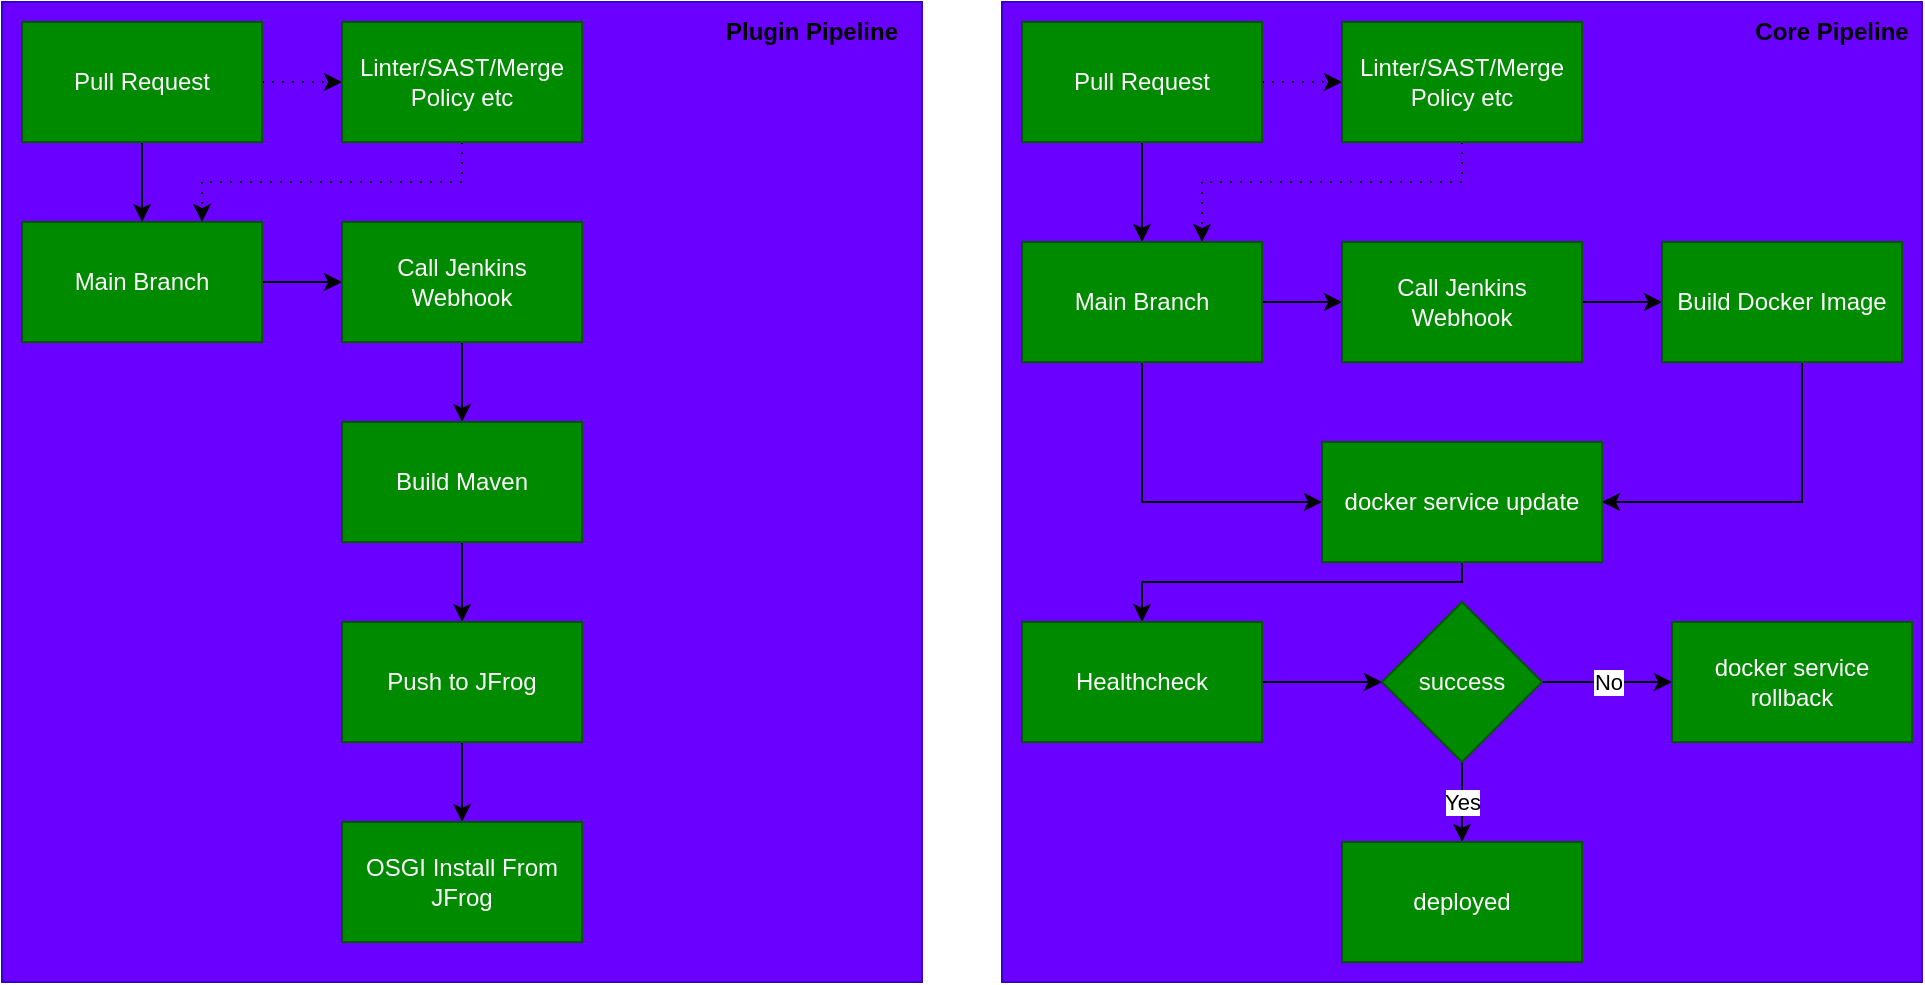 <mxfile>
    <diagram id="UXmqJyzrpBVEVU1G16Te" name="Forca">
        <mxGraphModel dx="1130" dy="888" grid="1" gridSize="10" guides="1" tooltips="1" connect="1" arrows="1" fold="1" page="1" pageScale="1" pageWidth="850" pageHeight="1100" background="none" math="0" shadow="0">
            <root>
                <mxCell id="0"/>
                <mxCell id="1" parent="0"/>
                <mxCell id="80" value="" style="rounded=0;whiteSpace=wrap;html=1;fillColor=#6a00ff;strokeColor=#3700CC;fontColor=#ffffff;" vertex="1" parent="1">
                    <mxGeometry x="560" y="180" width="460" height="490" as="geometry"/>
                </mxCell>
                <mxCell id="81" value="" style="rounded=0;whiteSpace=wrap;html=1;fillColor=#6a00ff;strokeColor=#3700CC;fontColor=#ffffff;" vertex="1" parent="1">
                    <mxGeometry x="60" y="180" width="460" height="490" as="geometry"/>
                </mxCell>
                <mxCell id="82" value="" style="edgeStyle=orthogonalEdgeStyle;rounded=0;orthogonalLoop=1;jettySize=auto;html=1;" edge="1" parent="1" source="83" target="88">
                    <mxGeometry relative="1" as="geometry"/>
                </mxCell>
                <mxCell id="83" value="Main Branch" style="rounded=0;whiteSpace=wrap;html=1;fillColor=#008a00;fontColor=#ffffff;strokeColor=#005700;" vertex="1" parent="1">
                    <mxGeometry x="70" y="290" width="120" height="60" as="geometry"/>
                </mxCell>
                <mxCell id="84" value="" style="edgeStyle=orthogonalEdgeStyle;rounded=0;orthogonalLoop=1;jettySize=auto;html=1;" edge="1" parent="1" source="86" target="83">
                    <mxGeometry relative="1" as="geometry"/>
                </mxCell>
                <mxCell id="85" value="" style="edgeStyle=orthogonalEdgeStyle;rounded=0;orthogonalLoop=1;jettySize=auto;html=1;dashed=1;dashPattern=1 4;" edge="1" parent="1" source="86" target="96">
                    <mxGeometry relative="1" as="geometry"/>
                </mxCell>
                <mxCell id="86" value="Pull Request" style="rounded=0;whiteSpace=wrap;html=1;fillColor=#008a00;fontColor=#ffffff;strokeColor=#005700;" vertex="1" parent="1">
                    <mxGeometry x="70" y="190" width="120" height="60" as="geometry"/>
                </mxCell>
                <mxCell id="87" value="" style="edgeStyle=orthogonalEdgeStyle;rounded=0;orthogonalLoop=1;jettySize=auto;html=1;" edge="1" parent="1" source="88" target="90">
                    <mxGeometry relative="1" as="geometry"/>
                </mxCell>
                <mxCell id="88" value="Call Jenkins Webhook" style="rounded=0;whiteSpace=wrap;html=1;fillColor=#008a00;fontColor=#ffffff;strokeColor=#005700;" vertex="1" parent="1">
                    <mxGeometry x="230" y="290" width="120" height="60" as="geometry"/>
                </mxCell>
                <mxCell id="89" value="" style="edgeStyle=orthogonalEdgeStyle;rounded=0;orthogonalLoop=1;jettySize=auto;html=1;" edge="1" parent="1" source="90" target="92">
                    <mxGeometry relative="1" as="geometry"/>
                </mxCell>
                <mxCell id="90" value="Build Maven" style="rounded=0;whiteSpace=wrap;html=1;fillColor=#008a00;fontColor=#ffffff;strokeColor=#005700;" vertex="1" parent="1">
                    <mxGeometry x="230" y="390" width="120" height="60" as="geometry"/>
                </mxCell>
                <mxCell id="91" style="edgeStyle=orthogonalEdgeStyle;rounded=0;orthogonalLoop=1;jettySize=auto;html=1;entryX=0.5;entryY=0;entryDx=0;entryDy=0;" edge="1" parent="1" source="92" target="93">
                    <mxGeometry relative="1" as="geometry">
                        <Array as="points"/>
                    </mxGeometry>
                </mxCell>
                <mxCell id="92" value="Push to JFrog" style="rounded=0;whiteSpace=wrap;html=1;fillColor=#008a00;fontColor=#ffffff;strokeColor=#005700;" vertex="1" parent="1">
                    <mxGeometry x="230" y="490" width="120" height="60" as="geometry"/>
                </mxCell>
                <mxCell id="93" value="OSGI Install From JFrog" style="rounded=0;whiteSpace=wrap;html=1;fillColor=#008a00;fontColor=#ffffff;strokeColor=#005700;" vertex="1" parent="1">
                    <mxGeometry x="230" y="590" width="120" height="60" as="geometry"/>
                </mxCell>
                <mxCell id="94" value="Plugin Pipeline" style="text;html=1;strokeColor=none;fillColor=none;align=center;verticalAlign=middle;whiteSpace=wrap;rounded=0;fontStyle=1" vertex="1" parent="1">
                    <mxGeometry x="420" y="180" width="90" height="30" as="geometry"/>
                </mxCell>
                <mxCell id="95" style="edgeStyle=orthogonalEdgeStyle;rounded=0;orthogonalLoop=1;jettySize=auto;html=1;entryX=0.75;entryY=0;entryDx=0;entryDy=0;dashed=1;dashPattern=1 4;" edge="1" parent="1" source="96" target="83">
                    <mxGeometry relative="1" as="geometry">
                        <Array as="points">
                            <mxPoint x="290" y="270"/>
                            <mxPoint x="160" y="270"/>
                        </Array>
                    </mxGeometry>
                </mxCell>
                <mxCell id="96" value="Linter/SAST/Merge Policy etc" style="rounded=0;whiteSpace=wrap;html=1;fillColor=#008a00;fontColor=#ffffff;strokeColor=#005700;" vertex="1" parent="1">
                    <mxGeometry x="230" y="190" width="120" height="60" as="geometry"/>
                </mxCell>
                <mxCell id="97" value="" style="edgeStyle=orthogonalEdgeStyle;rounded=0;orthogonalLoop=1;jettySize=auto;html=1;dashed=1;dashPattern=1 4;" edge="1" parent="1" source="99" target="104">
                    <mxGeometry relative="1" as="geometry"/>
                </mxCell>
                <mxCell id="98" value="" style="edgeStyle=orthogonalEdgeStyle;rounded=0;orthogonalLoop=1;jettySize=auto;html=1;" edge="1" parent="1" source="99" target="102">
                    <mxGeometry relative="1" as="geometry"/>
                </mxCell>
                <mxCell id="99" value="Pull Request" style="rounded=0;whiteSpace=wrap;html=1;fillColor=#008a00;fontColor=#ffffff;strokeColor=#005700;" vertex="1" parent="1">
                    <mxGeometry x="570" y="190" width="120" height="60" as="geometry"/>
                </mxCell>
                <mxCell id="100" value="" style="edgeStyle=orthogonalEdgeStyle;rounded=0;orthogonalLoop=1;jettySize=auto;html=1;" edge="1" parent="1" source="102" target="106">
                    <mxGeometry relative="1" as="geometry"/>
                </mxCell>
                <mxCell id="101" style="edgeStyle=orthogonalEdgeStyle;rounded=0;orthogonalLoop=1;jettySize=auto;html=1;entryX=0;entryY=0.5;entryDx=0;entryDy=0;" edge="1" parent="1" source="102" target="110">
                    <mxGeometry relative="1" as="geometry">
                        <Array as="points">
                            <mxPoint x="630" y="430"/>
                        </Array>
                    </mxGeometry>
                </mxCell>
                <mxCell id="102" value="Main Branch" style="rounded=0;whiteSpace=wrap;html=1;fillColor=#008a00;fontColor=#ffffff;strokeColor=#005700;" vertex="1" parent="1">
                    <mxGeometry x="570" y="300" width="120" height="60" as="geometry"/>
                </mxCell>
                <mxCell id="103" style="edgeStyle=orthogonalEdgeStyle;rounded=0;orthogonalLoop=1;jettySize=auto;html=1;entryX=0.75;entryY=0;entryDx=0;entryDy=0;dashed=1;dashPattern=1 4;" edge="1" parent="1" source="104" target="102">
                    <mxGeometry relative="1" as="geometry">
                        <Array as="points">
                            <mxPoint x="790" y="270"/>
                            <mxPoint x="660" y="270"/>
                        </Array>
                    </mxGeometry>
                </mxCell>
                <mxCell id="104" value="Linter/SAST/Merge Policy etc" style="rounded=0;whiteSpace=wrap;html=1;fillColor=#008a00;fontColor=#ffffff;strokeColor=#005700;" vertex="1" parent="1">
                    <mxGeometry x="730" y="190" width="120" height="60" as="geometry"/>
                </mxCell>
                <mxCell id="105" value="" style="edgeStyle=orthogonalEdgeStyle;rounded=0;orthogonalLoop=1;jettySize=auto;html=1;" edge="1" parent="1" source="106" target="108">
                    <mxGeometry relative="1" as="geometry"/>
                </mxCell>
                <mxCell id="106" value="Call Jenkins Webhook" style="rounded=0;whiteSpace=wrap;html=1;fillColor=#008a00;fontColor=#ffffff;strokeColor=#005700;" vertex="1" parent="1">
                    <mxGeometry x="730" y="300" width="120" height="60" as="geometry"/>
                </mxCell>
                <mxCell id="107" style="edgeStyle=orthogonalEdgeStyle;rounded=0;orthogonalLoop=1;jettySize=auto;html=1;entryX=1;entryY=0.5;entryDx=0;entryDy=0;" edge="1" parent="1" source="108" target="110">
                    <mxGeometry relative="1" as="geometry">
                        <Array as="points">
                            <mxPoint x="960" y="430"/>
                        </Array>
                    </mxGeometry>
                </mxCell>
                <mxCell id="108" value="Build Docker Image" style="rounded=0;whiteSpace=wrap;html=1;fillColor=#008a00;fontColor=#ffffff;strokeColor=#005700;" vertex="1" parent="1">
                    <mxGeometry x="890" y="300" width="120" height="60" as="geometry"/>
                </mxCell>
                <mxCell id="109" value="" style="edgeStyle=orthogonalEdgeStyle;rounded=0;orthogonalLoop=1;jettySize=auto;html=1;" edge="1" parent="1" source="110" target="112">
                    <mxGeometry relative="1" as="geometry">
                        <Array as="points">
                            <mxPoint x="790" y="470"/>
                            <mxPoint x="630" y="470"/>
                        </Array>
                    </mxGeometry>
                </mxCell>
                <mxCell id="110" value="docker service update" style="rounded=0;whiteSpace=wrap;html=1;fillColor=#008a00;fontColor=#ffffff;strokeColor=#005700;" vertex="1" parent="1">
                    <mxGeometry x="720" y="400" width="140" height="60" as="geometry"/>
                </mxCell>
                <mxCell id="111" value="" style="edgeStyle=orthogonalEdgeStyle;rounded=0;orthogonalLoop=1;jettySize=auto;html=1;" edge="1" parent="1" source="112" target="115">
                    <mxGeometry relative="1" as="geometry"/>
                </mxCell>
                <mxCell id="112" value="Healthcheck" style="rounded=0;whiteSpace=wrap;html=1;fillColor=#008a00;fontColor=#ffffff;strokeColor=#005700;" vertex="1" parent="1">
                    <mxGeometry x="570" y="490" width="120" height="60" as="geometry"/>
                </mxCell>
                <mxCell id="113" value="No" style="edgeStyle=orthogonalEdgeStyle;rounded=0;orthogonalLoop=1;jettySize=auto;html=1;" edge="1" parent="1" source="115" target="116">
                    <mxGeometry relative="1" as="geometry"/>
                </mxCell>
                <mxCell id="114" value="Yes" style="edgeStyle=orthogonalEdgeStyle;rounded=0;orthogonalLoop=1;jettySize=auto;html=1;" edge="1" parent="1" source="115" target="117">
                    <mxGeometry relative="1" as="geometry"/>
                </mxCell>
                <mxCell id="115" value="success" style="rhombus;whiteSpace=wrap;html=1;fillColor=#008a00;fontColor=#ffffff;strokeColor=#005700;" vertex="1" parent="1">
                    <mxGeometry x="750" y="480" width="80" height="80" as="geometry"/>
                </mxCell>
                <mxCell id="116" value="docker service rollback" style="rounded=0;whiteSpace=wrap;html=1;fillColor=#008a00;fontColor=#ffffff;strokeColor=#005700;" vertex="1" parent="1">
                    <mxGeometry x="895" y="490" width="120" height="60" as="geometry"/>
                </mxCell>
                <mxCell id="117" value="deployed" style="rounded=0;whiteSpace=wrap;html=1;fillColor=#008a00;fontColor=#ffffff;strokeColor=#005700;" vertex="1" parent="1">
                    <mxGeometry x="730" y="600" width="120" height="60" as="geometry"/>
                </mxCell>
                <mxCell id="118" value="&lt;b&gt;Core Pipeline&lt;/b&gt;" style="text;html=1;strokeColor=none;fillColor=none;align=center;verticalAlign=middle;whiteSpace=wrap;rounded=0;" vertex="1" parent="1">
                    <mxGeometry x="930" y="180" width="90" height="30" as="geometry"/>
                </mxCell>
            </root>
        </mxGraphModel>
    </diagram>
    <diagram id="S9txcY4D9fcJBk_oVztd" name="Laravel">
        <mxGraphModel dx="1130" dy="888" grid="1" gridSize="10" guides="1" tooltips="1" connect="1" arrows="1" fold="1" page="1" pageScale="1" pageWidth="850" pageHeight="1100" math="0" shadow="0">
            <root>
                <mxCell id="0"/>
                <mxCell id="1" parent="0"/>
                <mxCell id="b1EDT7oYuvCDJBUEoRnf-1" value="" style="edgeStyle=orthogonalEdgeStyle;rounded=0;orthogonalLoop=1;jettySize=auto;html=1;" edge="1" parent="1" target="b1EDT7oYuvCDJBUEoRnf-4">
                    <mxGeometry relative="1" as="geometry">
                        <mxPoint x="120" y="100.0" as="sourcePoint"/>
                    </mxGeometry>
                </mxCell>
                <mxCell id="b1EDT7oYuvCDJBUEoRnf-2" value="" style="edgeStyle=orthogonalEdgeStyle;rounded=0;orthogonalLoop=1;jettySize=auto;html=1;" edge="1" parent="1" source="b1EDT7oYuvCDJBUEoRnf-4">
                    <mxGeometry relative="1" as="geometry">
                        <mxPoint x="120" y="280" as="targetPoint"/>
                    </mxGeometry>
                </mxCell>
                <mxCell id="b1EDT7oYuvCDJBUEoRnf-3" value="" style="edgeStyle=orthogonalEdgeStyle;rounded=0;orthogonalLoop=1;jettySize=auto;html=1;" edge="1" parent="1" source="b1EDT7oYuvCDJBUEoRnf-4" target="b1EDT7oYuvCDJBUEoRnf-7">
                    <mxGeometry relative="1" as="geometry"/>
                </mxCell>
                <mxCell id="b1EDT7oYuvCDJBUEoRnf-4" value="docker run -it image bash" style="rounded=0;whiteSpace=wrap;html=1;fillColor=#f5f5f5;strokeColor=#666666;fontColor=#333333;" vertex="1" parent="1">
                    <mxGeometry x="60" y="150" width="120" height="60" as="geometry"/>
                </mxCell>
                <mxCell id="b1EDT7oYuvCDJBUEoRnf-5" value="" style="edgeStyle=orthogonalEdgeStyle;rounded=0;orthogonalLoop=1;jettySize=auto;html=1;" edge="1" parent="1" source="b1EDT7oYuvCDJBUEoRnf-7" target="b1EDT7oYuvCDJBUEoRnf-9">
                    <mxGeometry relative="1" as="geometry"/>
                </mxCell>
                <mxCell id="b1EDT7oYuvCDJBUEoRnf-6" value="" style="edgeStyle=orthogonalEdgeStyle;rounded=0;orthogonalLoop=1;jettySize=auto;html=1;exitX=0.75;exitY=0;exitDx=0;exitDy=0;" edge="1" parent="1" source="b1EDT7oYuvCDJBUEoRnf-7" target="b1EDT7oYuvCDJBUEoRnf-13">
                    <mxGeometry relative="1" as="geometry"/>
                </mxCell>
                <mxCell id="b1EDT7oYuvCDJBUEoRnf-7" value="install dependency" style="rounded=0;whiteSpace=wrap;html=1;fillColor=#e3c800;strokeColor=#B09500;fontColor=#000000;" vertex="1" parent="1">
                    <mxGeometry x="210.0" y="150" width="120" height="60" as="geometry"/>
                </mxCell>
                <mxCell id="b1EDT7oYuvCDJBUEoRnf-8" style="edgeStyle=orthogonalEdgeStyle;rounded=0;orthogonalLoop=1;jettySize=auto;html=1;entryX=0.75;entryY=0;entryDx=0;entryDy=0;" edge="1" parent="1" source="b1EDT7oYuvCDJBUEoRnf-9">
                    <mxGeometry relative="1" as="geometry">
                        <Array as="points">
                            <mxPoint x="420" y="230"/>
                            <mxPoint x="150" y="230"/>
                        </Array>
                        <mxPoint x="150" y="280" as="targetPoint"/>
                    </mxGeometry>
                </mxCell>
                <mxCell id="b1EDT7oYuvCDJBUEoRnf-9" value="collect history bash" style="rounded=0;whiteSpace=wrap;html=1;fillColor=#e3c800;strokeColor=#B09500;fontColor=#000000;" vertex="1" parent="1">
                    <mxGeometry x="360" y="150" width="120" height="60" as="geometry"/>
                </mxCell>
                <mxCell id="b1EDT7oYuvCDJBUEoRnf-10" value="" style="edgeStyle=orthogonalEdgeStyle;rounded=0;orthogonalLoop=1;jettySize=auto;html=1;exitX=1;exitY=0.5;exitDx=0;exitDy=0;" edge="1" parent="1" source="b1EDT7oYuvCDJBUEoRnf-23" target="b1EDT7oYuvCDJBUEoRnf-15">
                    <mxGeometry relative="1" as="geometry">
                        <mxPoint x="180" y="310.0" as="sourcePoint"/>
                    </mxGeometry>
                </mxCell>
                <mxCell id="b1EDT7oYuvCDJBUEoRnf-11" value="sukses" style="edgeStyle=orthogonalEdgeStyle;rounded=0;orthogonalLoop=1;jettySize=auto;html=1;entryX=0.5;entryY=0;entryDx=0;entryDy=0;" edge="1" parent="1" source="b1EDT7oYuvCDJBUEoRnf-13" target="b1EDT7oYuvCDJBUEoRnf-9">
                    <mxGeometry relative="1" as="geometry"/>
                </mxCell>
                <mxCell id="b1EDT7oYuvCDJBUEoRnf-12" value="gagal" style="edgeStyle=orthogonalEdgeStyle;rounded=0;orthogonalLoop=1;jettySize=auto;html=1;entryX=0.123;entryY=0.033;entryDx=0;entryDy=0;entryPerimeter=0;exitX=0;exitY=0.5;exitDx=0;exitDy=0;" edge="1" parent="1" source="b1EDT7oYuvCDJBUEoRnf-13" target="b1EDT7oYuvCDJBUEoRnf-7">
                    <mxGeometry relative="1" as="geometry">
                        <Array as="points">
                            <mxPoint x="225.0" y="80"/>
                            <mxPoint x="225.0" y="120"/>
                        </Array>
                    </mxGeometry>
                </mxCell>
                <mxCell id="b1EDT7oYuvCDJBUEoRnf-13" value="test aplikasi&lt;br&gt;docker" style="rhombus;whiteSpace=wrap;html=1;fillColor=#a20025;strokeColor=#6F0000;fontColor=#ffffff;" vertex="1" parent="1">
                    <mxGeometry x="260" y="40" width="80" height="80" as="geometry"/>
                </mxCell>
                <mxCell id="b1EDT7oYuvCDJBUEoRnf-14" value="" style="edgeStyle=orthogonalEdgeStyle;rounded=0;orthogonalLoop=1;jettySize=auto;html=1;" edge="1" parent="1" source="b1EDT7oYuvCDJBUEoRnf-15" target="b1EDT7oYuvCDJBUEoRnf-17">
                    <mxGeometry relative="1" as="geometry"/>
                </mxCell>
                <mxCell id="b1EDT7oYuvCDJBUEoRnf-15" value="docker build . --tag harbor.ptsisi.id/project/nama" style="rounded=0;whiteSpace=wrap;html=1;fillColor=#f5f5f5;strokeColor=#666666;fontColor=#333333;" vertex="1" parent="1">
                    <mxGeometry x="210.0" y="280" width="170" height="60" as="geometry"/>
                </mxCell>
                <mxCell id="b1EDT7oYuvCDJBUEoRnf-16" value="" style="edgeStyle=orthogonalEdgeStyle;rounded=0;orthogonalLoop=1;jettySize=auto;html=1;" edge="1" parent="1" source="b1EDT7oYuvCDJBUEoRnf-17" target="b1EDT7oYuvCDJBUEoRnf-21">
                    <mxGeometry relative="1" as="geometry"/>
                </mxCell>
                <mxCell id="b1EDT7oYuvCDJBUEoRnf-17" value="docker run -p 8901:80 harbor.ptsisi.id/project/nama" style="rounded=0;whiteSpace=wrap;html=1;fillColor=#f5f5f5;strokeColor=#666666;fontColor=#333333;" vertex="1" parent="1">
                    <mxGeometry x="210.0" y="370" width="170" height="60" as="geometry"/>
                </mxCell>
                <mxCell id="b1EDT7oYuvCDJBUEoRnf-18" value="docker push harbor.ptsisi.id/project/nama" style="rounded=0;whiteSpace=wrap;html=1;fillColor=#f5f5f5;fontColor=#333333;strokeColor=#666666;" vertex="1" parent="1">
                    <mxGeometry x="210.0" y="480" width="170" height="60" as="geometry"/>
                </mxCell>
                <mxCell id="b1EDT7oYuvCDJBUEoRnf-19" value="sukses" style="edgeStyle=orthogonalEdgeStyle;rounded=0;orthogonalLoop=1;jettySize=auto;html=1;entryX=1;entryY=0.5;entryDx=0;entryDy=0;" edge="1" parent="1" source="b1EDT7oYuvCDJBUEoRnf-21" target="b1EDT7oYuvCDJBUEoRnf-18">
                    <mxGeometry relative="1" as="geometry">
                        <Array as="points">
                            <mxPoint x="450" y="510"/>
                        </Array>
                    </mxGeometry>
                </mxCell>
                <mxCell id="b1EDT7oYuvCDJBUEoRnf-20" value="gagal" style="edgeStyle=orthogonalEdgeStyle;rounded=0;orthogonalLoop=1;jettySize=auto;html=1;entryX=0;entryY=0.5;entryDx=0;entryDy=0;" edge="1" parent="1" target="b1EDT7oYuvCDJBUEoRnf-4">
                    <mxGeometry x="0.017" relative="1" as="geometry">
                        <Array as="points">
                            <mxPoint x="450" y="250"/>
                            <mxPoint x="40" y="250"/>
                            <mxPoint x="40" y="180"/>
                        </Array>
                        <mxPoint x="449.966" y="370.004" as="sourcePoint"/>
                        <mxPoint x="60" y="189.97" as="targetPoint"/>
                        <mxPoint as="offset"/>
                    </mxGeometry>
                </mxCell>
                <mxCell id="b1EDT7oYuvCDJBUEoRnf-21" value="test aplikasi&lt;br&gt;host" style="rhombus;whiteSpace=wrap;html=1;fillColor=#a20025;strokeColor=#6F0000;fontColor=#ffffff;" vertex="1" parent="1">
                    <mxGeometry x="410" y="360" width="80" height="80" as="geometry"/>
                </mxCell>
                <mxCell id="b1EDT7oYuvCDJBUEoRnf-22" value="Buat &lt;br&gt;Dockerfile" style="shape=parallelogram;perimeter=parallelogramPerimeter;whiteSpace=wrap;html=1;fixedSize=1;fillColor=#e3c800;strokeColor=#B09500;fontColor=#000000;" vertex="1" parent="1">
                    <mxGeometry x="60" y="50" width="120" height="60" as="geometry"/>
                </mxCell>
                <mxCell id="b1EDT7oYuvCDJBUEoRnf-23" value="Finishing&lt;br&gt;Dockerfile" style="shape=parallelogram;perimeter=parallelogramPerimeter;whiteSpace=wrap;html=1;fixedSize=1;fillColor=#e3c800;strokeColor=#B09500;fontColor=#000000;" vertex="1" parent="1">
                    <mxGeometry x="60" y="280" width="120" height="60" as="geometry"/>
                </mxCell>
                <mxCell id="b1EDT7oYuvCDJBUEoRnf-24" style="edgeStyle=orthogonalEdgeStyle;rounded=0;orthogonalLoop=1;jettySize=auto;html=1;entryX=0.5;entryY=0;entryDx=0;entryDy=0;" edge="1" parent="1" source="b1EDT7oYuvCDJBUEoRnf-25" target="b1EDT7oYuvCDJBUEoRnf-31">
                    <mxGeometry relative="1" as="geometry"/>
                </mxCell>
                <mxCell id="b1EDT7oYuvCDJBUEoRnf-25" value="development / RND" style="rounded=0;whiteSpace=wrap;html=1;fillColor=#647687;strokeColor=#314354;fontColor=#ffffff;" vertex="1" parent="1">
                    <mxGeometry x="500" y="150" width="120" height="60" as="geometry"/>
                </mxCell>
                <mxCell id="b1EDT7oYuvCDJBUEoRnf-26" value="" style="edgeStyle=orthogonalEdgeStyle;rounded=0;orthogonalLoop=1;jettySize=auto;html=1;" edge="1" parent="1" source="b1EDT7oYuvCDJBUEoRnf-27" target="b1EDT7oYuvCDJBUEoRnf-28">
                    <mxGeometry relative="1" as="geometry"/>
                </mxCell>
                <mxCell id="b1EDT7oYuvCDJBUEoRnf-27" value="staging / QA" style="rounded=0;whiteSpace=wrap;html=1;fillColor=#647687;strokeColor=#314354;fontColor=#ffffff;" vertex="1" parent="1">
                    <mxGeometry x="500" y="230" width="120" height="60" as="geometry"/>
                </mxCell>
                <mxCell id="b1EDT7oYuvCDJBUEoRnf-28" value="master / demo" style="rounded=0;whiteSpace=wrap;html=1;fillColor=#647687;strokeColor=#314354;fontColor=#ffffff;" vertex="1" parent="1">
                    <mxGeometry x="500" y="330" width="120" height="60" as="geometry"/>
                </mxCell>
                <mxCell id="b1EDT7oYuvCDJBUEoRnf-29" style="edgeStyle=orthogonalEdgeStyle;rounded=0;orthogonalLoop=1;jettySize=auto;html=1;entryX=1;entryY=0.5;entryDx=0;entryDy=0;" edge="1" parent="1" source="b1EDT7oYuvCDJBUEoRnf-31" target="b1EDT7oYuvCDJBUEoRnf-27">
                    <mxGeometry relative="1" as="geometry"/>
                </mxCell>
                <mxCell id="b1EDT7oYuvCDJBUEoRnf-30" value="" style="edgeStyle=orthogonalEdgeStyle;rounded=0;orthogonalLoop=1;jettySize=auto;html=1;" edge="1" parent="1" source="b1EDT7oYuvCDJBUEoRnf-31" target="b1EDT7oYuvCDJBUEoRnf-35">
                    <mxGeometry relative="1" as="geometry"/>
                </mxCell>
                <mxCell id="b1EDT7oYuvCDJBUEoRnf-31" value="pull request" style="rounded=0;whiteSpace=wrap;html=1;fillColor=#647687;strokeColor=#314354;fontColor=#ffffff;" vertex="1" parent="1">
                    <mxGeometry x="670" y="230" width="120" height="60" as="geometry"/>
                </mxCell>
                <mxCell id="b1EDT7oYuvCDJBUEoRnf-32" value="" style="edgeStyle=orthogonalEdgeStyle;rounded=0;orthogonalLoop=1;jettySize=auto;html=1;entryX=1;entryY=0.75;entryDx=0;entryDy=0;" edge="1" parent="1" source="b1EDT7oYuvCDJBUEoRnf-35" target="b1EDT7oYuvCDJBUEoRnf-27">
                    <mxGeometry x="0.035" y="-5" relative="1" as="geometry">
                        <mxPoint as="offset"/>
                    </mxGeometry>
                </mxCell>
                <mxCell id="b1EDT7oYuvCDJBUEoRnf-33" value="Sukses" style="edgeLabel;html=1;align=center;verticalAlign=middle;resizable=0;points=[];" connectable="0" vertex="1" parent="b1EDT7oYuvCDJBUEoRnf-32">
                    <mxGeometry x="0.05" y="-2" relative="1" as="geometry">
                        <mxPoint as="offset"/>
                    </mxGeometry>
                </mxCell>
                <mxCell id="b1EDT7oYuvCDJBUEoRnf-34" value="Gagal" style="edgeStyle=orthogonalEdgeStyle;rounded=0;orthogonalLoop=1;jettySize=auto;html=1;entryX=0.5;entryY=0;entryDx=0;entryDy=0;" edge="1" parent="1" source="b1EDT7oYuvCDJBUEoRnf-35" target="b1EDT7oYuvCDJBUEoRnf-25">
                    <mxGeometry relative="1" as="geometry">
                        <Array as="points">
                            <mxPoint x="800" y="350"/>
                            <mxPoint x="800" y="130"/>
                            <mxPoint x="560" y="130"/>
                        </Array>
                    </mxGeometry>
                </mxCell>
                <mxCell id="b1EDT7oYuvCDJBUEoRnf-35" value="QA" style="rhombus;whiteSpace=wrap;html=1;fillColor=#a20025;strokeColor=#6F0000;fontColor=#ffffff;" vertex="1" parent="1">
                    <mxGeometry x="690" y="310" width="80" height="80" as="geometry"/>
                </mxCell>
            </root>
        </mxGraphModel>
    </diagram>
    <diagram id="p3nynuMVhxslmV9gylpG" name="Branching">
        <mxGraphModel dx="1130" dy="888" grid="1" gridSize="10" guides="1" tooltips="1" connect="1" arrows="1" fold="1" page="1" pageScale="1" pageWidth="850" pageHeight="1100" math="0" shadow="0">
            <root>
                <mxCell id="0"/>
                <mxCell id="1" parent="0"/>
                <mxCell id="o52nZjqxWxGThjiqp-e9-1" value="Flow Code Branch" style="swimlane;childLayout=stackLayout;resizeParent=1;resizeParentMax=0;startSize=20;html=1;" vertex="1" parent="1">
                    <mxGeometry x="240" y="230" width="360" height="250" as="geometry"/>
                </mxCell>
                <mxCell id="o52nZjqxWxGThjiqp-e9-2" value="dev / rnd" style="swimlane;startSize=20;html=1;" vertex="1" parent="o52nZjqxWxGThjiqp-e9-1">
                    <mxGeometry y="20" width="120" height="230" as="geometry"/>
                </mxCell>
                <mxCell id="o52nZjqxWxGThjiqp-e9-3" value="new_feature" style="rounded=0;whiteSpace=wrap;html=1;fillColor=#76608a;strokeColor=#432D57;fontColor=#ffffff;" vertex="1" parent="o52nZjqxWxGThjiqp-e9-2">
                    <mxGeometry y="20" width="120" height="30" as="geometry"/>
                </mxCell>
                <mxCell id="o52nZjqxWxGThjiqp-e9-4" value="pull request" style="rounded=0;whiteSpace=wrap;html=1;fillColor=#f5f5f5;strokeColor=#666666;fontColor=#333333;" vertex="1" parent="o52nZjqxWxGThjiqp-e9-2">
                    <mxGeometry y="50" width="120" height="30" as="geometry"/>
                </mxCell>
                <mxCell id="o52nZjqxWxGThjiqp-e9-5" value="bug_fixing" style="rounded=0;whiteSpace=wrap;html=1;fillColor=#76608a;strokeColor=#432D57;fontColor=#ffffff;" vertex="1" parent="o52nZjqxWxGThjiqp-e9-2">
                    <mxGeometry y="200" width="120" height="30" as="geometry"/>
                </mxCell>
                <mxCell id="o52nZjqxWxGThjiqp-e9-6" value="qa / test" style="swimlane;startSize=20;html=1;" vertex="1" parent="o52nZjqxWxGThjiqp-e9-1">
                    <mxGeometry x="120" y="20" width="120" height="230" as="geometry"/>
                </mxCell>
                <mxCell id="o52nZjqxWxGThjiqp-e9-7" value="new_feature" style="rounded=0;whiteSpace=wrap;html=1;fillColor=#76608a;strokeColor=#432D57;fontColor=#ffffff;" vertex="1" parent="o52nZjqxWxGThjiqp-e9-6">
                    <mxGeometry y="50" width="120" height="30" as="geometry"/>
                </mxCell>
                <mxCell id="o52nZjqxWxGThjiqp-e9-8" value="bug_reproduce" style="rounded=0;whiteSpace=wrap;html=1;fillColor=#f5f5f5;strokeColor=#666666;fontColor=#333333;" vertex="1" parent="o52nZjqxWxGThjiqp-e9-6">
                    <mxGeometry y="140" width="120" height="30" as="geometry"/>
                </mxCell>
                <mxCell id="o52nZjqxWxGThjiqp-e9-9" value="bug_fixing" style="rounded=0;whiteSpace=wrap;html=1;fillColor=#76608a;strokeColor=#432D57;fontColor=#ffffff;" vertex="1" parent="o52nZjqxWxGThjiqp-e9-6">
                    <mxGeometry y="170" width="120" height="30" as="geometry"/>
                </mxCell>
                <mxCell id="o52nZjqxWxGThjiqp-e9-10" value="merge" style="rounded=0;whiteSpace=wrap;html=1;fillColor=#f5f5f5;strokeColor=#666666;fontColor=#333333;" vertex="1" parent="o52nZjqxWxGThjiqp-e9-6">
                    <mxGeometry y="200" width="120" height="30" as="geometry"/>
                </mxCell>
                <mxCell id="o52nZjqxWxGThjiqp-e9-11" value="merge" style="rounded=0;whiteSpace=wrap;html=1;fillColor=#f5f5f5;strokeColor=#666666;fontColor=#333333;" vertex="1" parent="o52nZjqxWxGThjiqp-e9-6">
                    <mxGeometry y="80" width="120" height="30" as="geometry"/>
                </mxCell>
                <mxCell id="o52nZjqxWxGThjiqp-e9-12" value="prod / demo" style="swimlane;startSize=20;html=1;" vertex="1" parent="o52nZjqxWxGThjiqp-e9-1">
                    <mxGeometry x="240" y="20" width="120" height="230" as="geometry"/>
                </mxCell>
                <mxCell id="o52nZjqxWxGThjiqp-e9-13" value="bug_found" style="rounded=0;whiteSpace=wrap;html=1;fillColor=#f5f5f5;strokeColor=#666666;fontColor=#333333;" vertex="1" parent="o52nZjqxWxGThjiqp-e9-12">
                    <mxGeometry y="110" width="120" height="30" as="geometry"/>
                </mxCell>
                <mxCell id="o52nZjqxWxGThjiqp-e9-14" value="ticket_created" style="rounded=0;whiteSpace=wrap;html=1;fillColor=#f5f5f5;strokeColor=#666666;fontColor=#333333;" vertex="1" parent="o52nZjqxWxGThjiqp-e9-12">
                    <mxGeometry y="140" width="120" height="30" as="geometry"/>
                </mxCell>
                <mxCell id="o52nZjqxWxGThjiqp-e9-15" value="bug_fixing" style="rounded=0;whiteSpace=wrap;html=1;fillColor=#76608a;strokeColor=#432D57;fontColor=#ffffff;" vertex="1" parent="o52nZjqxWxGThjiqp-e9-12">
                    <mxGeometry y="200" width="120" height="30" as="geometry"/>
                </mxCell>
                <mxCell id="o52nZjqxWxGThjiqp-e9-16" value="new_feature" style="rounded=0;whiteSpace=wrap;html=1;fillColor=#76608a;strokeColor=#432D57;fontColor=#ffffff;" vertex="1" parent="o52nZjqxWxGThjiqp-e9-12">
                    <mxGeometry y="80" width="120" height="30" as="geometry"/>
                </mxCell>
            </root>
        </mxGraphModel>
    </diagram>
    <diagram id="iBTqZDpKG4OjNai-pRLM" name="Logging">
        <mxGraphModel dx="1130" dy="888" grid="1" gridSize="10" guides="1" tooltips="1" connect="1" arrows="1" fold="1" page="1" pageScale="1" pageWidth="850" pageHeight="1100" math="0" shadow="0">
            <root>
                <mxCell id="0"/>
                <mxCell id="1" parent="0"/>
                <mxCell id="gW8777I6DpSbMfylkoeV-2" value="" style="rounded=0;whiteSpace=wrap;html=1;fillColor=#e1d5e7;strokeColor=#9673a6;" vertex="1" parent="1">
                    <mxGeometry x="490" y="60" width="100" height="250" as="geometry"/>
                </mxCell>
                <mxCell id="gW8777I6DpSbMfylkoeV-3" value="" style="edgeStyle=orthogonalEdgeStyle;rounded=0;orthogonalLoop=1;jettySize=auto;html=1;" edge="1" parent="1" source="gW8777I6DpSbMfylkoeV-4" target="gW8777I6DpSbMfylkoeV-10">
                    <mxGeometry relative="1" as="geometry"/>
                </mxCell>
                <mxCell id="gW8777I6DpSbMfylkoeV-4" value="Deploy Aplikasi di Server" style="rounded=0;whiteSpace=wrap;html=1;fillColor=#647687;strokeColor=#314354;fontColor=#ffffff;" vertex="1" parent="1">
                    <mxGeometry x="120" y="330" width="120" height="60" as="geometry"/>
                </mxCell>
                <mxCell id="gW8777I6DpSbMfylkoeV-5" value="" style="edgeStyle=orthogonalEdgeStyle;rounded=0;orthogonalLoop=1;jettySize=auto;html=1;" edge="1" parent="1" source="gW8777I6DpSbMfylkoeV-6" target="gW8777I6DpSbMfylkoeV-4">
                    <mxGeometry relative="1" as="geometry"/>
                </mxCell>
                <mxCell id="gW8777I6DpSbMfylkoeV-6" value="S" style="ellipse;whiteSpace=wrap;html=1;aspect=fixed;" vertex="1" parent="1">
                    <mxGeometry x="160" y="250" width="40" height="40" as="geometry"/>
                </mxCell>
                <mxCell id="gW8777I6DpSbMfylkoeV-7" value="E" style="ellipse;whiteSpace=wrap;html=1;aspect=fixed;" vertex="1" parent="1">
                    <mxGeometry x="590" y="445" width="40" height="40" as="geometry"/>
                </mxCell>
                <mxCell id="gW8777I6DpSbMfylkoeV-8" value="" style="edgeStyle=orthogonalEdgeStyle;rounded=0;orthogonalLoop=1;jettySize=auto;html=1;" edge="1" parent="1" source="gW8777I6DpSbMfylkoeV-10" target="gW8777I6DpSbMfylkoeV-13">
                    <mxGeometry relative="1" as="geometry"/>
                </mxCell>
                <mxCell id="gW8777I6DpSbMfylkoeV-9" value="" style="edgeStyle=orthogonalEdgeStyle;rounded=0;orthogonalLoop=1;jettySize=auto;html=1;" edge="1" parent="1" source="gW8777I6DpSbMfylkoeV-10" target="gW8777I6DpSbMfylkoeV-34">
                    <mxGeometry relative="1" as="geometry"/>
                </mxCell>
                <mxCell id="gW8777I6DpSbMfylkoeV-10" value="Spesifikasikan Log aplikasi yang perlu di collect" style="rounded=0;whiteSpace=wrap;html=1;fillColor=#647687;strokeColor=#314354;fontColor=#ffffff;" vertex="1" parent="1">
                    <mxGeometry x="280" y="330" width="120" height="60" as="geometry"/>
                </mxCell>
                <mxCell id="gW8777I6DpSbMfylkoeV-11" value="" style="edgeStyle=orthogonalEdgeStyle;rounded=0;orthogonalLoop=1;jettySize=auto;html=1;fillColor=#dae8fc;strokeColor=#6c8ebf;" edge="1" parent="1" source="gW8777I6DpSbMfylkoeV-13" target="gW8777I6DpSbMfylkoeV-27">
                    <mxGeometry relative="1" as="geometry"/>
                </mxCell>
                <mxCell id="gW8777I6DpSbMfylkoeV-12" style="edgeStyle=orthogonalEdgeStyle;rounded=0;orthogonalLoop=1;jettySize=auto;html=1;entryX=1;entryY=0.5;entryDx=0;entryDy=0;dashed=1;dashPattern=1 4;" edge="1" parent="1" source="gW8777I6DpSbMfylkoeV-13" target="gW8777I6DpSbMfylkoeV-69">
                    <mxGeometry relative="1" as="geometry">
                        <Array as="points">
                            <mxPoint x="240" y="260"/>
                            <mxPoint x="240" y="170"/>
                        </Array>
                    </mxGeometry>
                </mxCell>
                <mxCell id="gW8777I6DpSbMfylkoeV-13" value="Spesifikasikan Log DB yang perlu di collect" style="rounded=0;whiteSpace=wrap;html=1;fillColor=#647687;strokeColor=#314354;fontColor=#ffffff;" vertex="1" parent="1">
                    <mxGeometry x="280" y="230" width="120" height="60" as="geometry"/>
                </mxCell>
                <mxCell id="gW8777I6DpSbMfylkoeV-14" value="Loki" style="shape=cylinder3;whiteSpace=wrap;html=1;boundedLbl=1;backgroundOutline=1;size=15;fillColor=#e3c800;strokeColor=#B09500;fontColor=#000000;" vertex="1" parent="1">
                    <mxGeometry x="510" y="227.5" width="60" height="65" as="geometry"/>
                </mxCell>
                <mxCell id="gW8777I6DpSbMfylkoeV-15" value="Elastic&lt;br&gt;Search" style="shape=cylinder3;whiteSpace=wrap;html=1;boundedLbl=1;backgroundOutline=1;size=15;fillColor=#e3c800;strokeColor=#B09500;fontColor=#000000;" vertex="1" parent="1">
                    <mxGeometry x="510" y="80" width="60" height="60" as="geometry"/>
                </mxCell>
                <mxCell id="gW8777I6DpSbMfylkoeV-16" value="" style="edgeStyle=orthogonalEdgeStyle;rounded=0;orthogonalLoop=1;jettySize=auto;html=1;dashed=1;dashPattern=1 4;entryX=1;entryY=0.5;entryDx=0;entryDy=0;entryPerimeter=0;" edge="1" parent="1" source="gW8777I6DpSbMfylkoeV-18" target="gW8777I6DpSbMfylkoeV-15">
                    <mxGeometry relative="1" as="geometry">
                        <Array as="points">
                            <mxPoint x="620" y="170"/>
                            <mxPoint x="620" y="110"/>
                        </Array>
                    </mxGeometry>
                </mxCell>
                <mxCell id="gW8777I6DpSbMfylkoeV-17" value="" style="edgeStyle=orthogonalEdgeStyle;rounded=0;orthogonalLoop=1;jettySize=auto;html=1;" edge="1" parent="1" source="gW8777I6DpSbMfylkoeV-18" target="gW8777I6DpSbMfylkoeV-35">
                    <mxGeometry relative="1" as="geometry"/>
                </mxCell>
                <mxCell id="gW8777I6DpSbMfylkoeV-18" value="Kibana" style="strokeWidth=1;html=1;shape=mxgraph.flowchart.display;whiteSpace=wrap;fillColor=#e51400;strokeColor=#B20000;fontColor=#ffffff;" vertex="1" parent="1">
                    <mxGeometry x="650" y="140" width="100" height="60" as="geometry"/>
                </mxCell>
                <mxCell id="gW8777I6DpSbMfylkoeV-19" value="" style="edgeStyle=orthogonalEdgeStyle;rounded=0;orthogonalLoop=1;jettySize=auto;html=1;dashed=1;dashPattern=1 4;" edge="1" parent="1" source="gW8777I6DpSbMfylkoeV-24" target="gW8777I6DpSbMfylkoeV-14">
                    <mxGeometry relative="1" as="geometry"/>
                </mxCell>
                <mxCell id="gW8777I6DpSbMfylkoeV-20" value="" style="edgeStyle=orthogonalEdgeStyle;rounded=0;orthogonalLoop=1;jettySize=auto;html=1;" edge="1" parent="1" source="gW8777I6DpSbMfylkoeV-24" target="gW8777I6DpSbMfylkoeV-36">
                    <mxGeometry relative="1" as="geometry"/>
                </mxCell>
                <mxCell id="gW8777I6DpSbMfylkoeV-21" style="edgeStyle=orthogonalEdgeStyle;rounded=0;orthogonalLoop=1;jettySize=auto;html=1;exitX=0;exitY=0.5;exitDx=0;exitDy=0;exitPerimeter=0;entryX=0.5;entryY=0;entryDx=0;entryDy=0;entryPerimeter=0;dashed=1;dashPattern=1 4;" edge="1" parent="1" source="gW8777I6DpSbMfylkoeV-24" target="gW8777I6DpSbMfylkoeV-42">
                    <mxGeometry relative="1" as="geometry">
                        <Array as="points">
                            <mxPoint x="650" y="270"/>
                            <mxPoint x="600" y="270"/>
                        </Array>
                    </mxGeometry>
                </mxCell>
                <mxCell id="gW8777I6DpSbMfylkoeV-22" style="edgeStyle=orthogonalEdgeStyle;rounded=0;orthogonalLoop=1;jettySize=auto;html=1;entryX=1;entryY=0.5;entryDx=0;entryDy=0;entryPerimeter=0;exitX=0;exitY=0.5;exitDx=0;exitDy=0;exitPerimeter=0;dashed=1;dashPattern=1 4;" edge="1" parent="1" source="gW8777I6DpSbMfylkoeV-24" target="gW8777I6DpSbMfylkoeV-50">
                    <mxGeometry relative="1" as="geometry">
                        <Array as="points">
                            <mxPoint x="650" y="250"/>
                            <mxPoint x="600" y="250"/>
                            <mxPoint x="600" y="185"/>
                        </Array>
                    </mxGeometry>
                </mxCell>
                <mxCell id="gW8777I6DpSbMfylkoeV-23" value="" style="edgeStyle=orthogonalEdgeStyle;rounded=0;orthogonalLoop=1;jettySize=auto;html=1;dashed=1;dashPattern=1 4;" edge="1" parent="1" source="gW8777I6DpSbMfylkoeV-24" target="gW8777I6DpSbMfylkoeV-18">
                    <mxGeometry relative="1" as="geometry"/>
                </mxCell>
                <mxCell id="gW8777I6DpSbMfylkoeV-24" value="Grafana" style="strokeWidth=1;html=1;shape=mxgraph.flowchart.display;whiteSpace=wrap;fillColor=#e51400;strokeColor=#B20000;fontColor=#ffffff;" vertex="1" parent="1">
                    <mxGeometry x="650" y="230" width="100" height="60" as="geometry"/>
                </mxCell>
                <mxCell id="gW8777I6DpSbMfylkoeV-25" value="" style="edgeStyle=orthogonalEdgeStyle;rounded=0;orthogonalLoop=1;jettySize=auto;html=1;fillColor=#dae8fc;strokeColor=#6c8ebf;" edge="1" parent="1" source="gW8777I6DpSbMfylkoeV-27" target="gW8777I6DpSbMfylkoeV-14">
                    <mxGeometry relative="1" as="geometry"/>
                </mxCell>
                <mxCell id="gW8777I6DpSbMfylkoeV-26" style="edgeStyle=orthogonalEdgeStyle;rounded=0;orthogonalLoop=1;jettySize=auto;html=1;exitX=0.5;exitY=0;exitDx=0;exitDy=0;exitPerimeter=0;entryX=0;entryY=0;entryDx=0;entryDy=37.5;entryPerimeter=0;fillColor=#dae8fc;strokeColor=#6c8ebf;" edge="1" parent="1" source="gW8777I6DpSbMfylkoeV-27" target="gW8777I6DpSbMfylkoeV-15">
                    <mxGeometry relative="1" as="geometry"/>
                </mxCell>
                <mxCell id="gW8777I6DpSbMfylkoeV-27" value="" style="verticalLabelPosition=bottom;verticalAlign=top;html=1;shape=mxgraph.flowchart.summing_function;" vertex="1" parent="1">
                    <mxGeometry x="430" y="250" width="20" height="20" as="geometry"/>
                </mxCell>
                <mxCell id="gW8777I6DpSbMfylkoeV-28" style="edgeStyle=orthogonalEdgeStyle;rounded=0;orthogonalLoop=1;jettySize=auto;html=1;entryX=0;entryY=0;entryDx=0;entryDy=27.5;entryPerimeter=0;fillColor=#dae8fc;strokeColor=#6c8ebf;" edge="1" parent="1" source="gW8777I6DpSbMfylkoeV-29" target="gW8777I6DpSbMfylkoeV-15">
                    <mxGeometry relative="1" as="geometry">
                        <Array as="points">
                            <mxPoint x="430" y="155"/>
                            <mxPoint x="430" y="107"/>
                            <mxPoint x="510" y="107"/>
                        </Array>
                    </mxGeometry>
                </mxCell>
                <mxCell id="gW8777I6DpSbMfylkoeV-29" value="Setup Logstash" style="rounded=0;whiteSpace=wrap;html=1;fillColor=#fa6800;strokeColor=#C73500;align=left;fontStyle=2;fontColor=#000000;" vertex="1" parent="1">
                    <mxGeometry x="280" y="140" width="120" height="30" as="geometry"/>
                </mxCell>
                <mxCell id="gW8777I6DpSbMfylkoeV-30" style="edgeStyle=orthogonalEdgeStyle;rounded=0;orthogonalLoop=1;jettySize=auto;html=1;entryX=0;entryY=0;entryDx=0;entryDy=27.5;entryPerimeter=0;fillColor=#dae8fc;strokeColor=#6c8ebf;" edge="1" parent="1" source="gW8777I6DpSbMfylkoeV-31" target="gW8777I6DpSbMfylkoeV-14">
                    <mxGeometry relative="1" as="geometry"/>
                </mxCell>
                <mxCell id="gW8777I6DpSbMfylkoeV-31" value="Setup Promtail" style="rounded=0;whiteSpace=wrap;html=1;fillColor=#fa6800;strokeColor=#C73500;align=left;fontStyle=2;fontColor=#000000;" vertex="1" parent="1">
                    <mxGeometry x="280" y="200" width="120" height="30" as="geometry"/>
                </mxCell>
                <mxCell id="gW8777I6DpSbMfylkoeV-32" value="Sukses" style="edgeStyle=orthogonalEdgeStyle;rounded=0;orthogonalLoop=1;jettySize=auto;html=1;exitX=1;exitY=0.5;exitDx=0;exitDy=0;" edge="1" parent="1" source="gW8777I6DpSbMfylkoeV-38" target="gW8777I6DpSbMfylkoeV-7">
                    <mxGeometry x="0.143" relative="1" as="geometry">
                        <mxPoint as="offset"/>
                    </mxGeometry>
                </mxCell>
                <mxCell id="gW8777I6DpSbMfylkoeV-33" value="" style="edgeStyle=orthogonalEdgeStyle;rounded=0;orthogonalLoop=1;jettySize=auto;html=1;" edge="1" parent="1" source="gW8777I6DpSbMfylkoeV-34" target="gW8777I6DpSbMfylkoeV-38">
                    <mxGeometry relative="1" as="geometry"/>
                </mxCell>
                <mxCell id="gW8777I6DpSbMfylkoeV-34" value="Dynamic Test&lt;br&gt;(&lt;i&gt;Pentest, Loadtest&lt;/i&gt;)" style="rounded=0;whiteSpace=wrap;html=1;fillColor=#647687;strokeColor=#314354;fontColor=#ffffff;" vertex="1" parent="1">
                    <mxGeometry x="425" y="330" width="120" height="60" as="geometry"/>
                </mxCell>
                <mxCell id="gW8777I6DpSbMfylkoeV-35" value="Developer" style="shape=umlActor;verticalLabelPosition=bottom;verticalAlign=top;html=1;outlineConnect=0;" vertex="1" parent="1">
                    <mxGeometry x="780" y="140" width="30" height="60" as="geometry"/>
                </mxCell>
                <mxCell id="gW8777I6DpSbMfylkoeV-36" value="Infra" style="shape=umlActor;verticalLabelPosition=bottom;verticalAlign=top;html=1;outlineConnect=0;" vertex="1" parent="1">
                    <mxGeometry x="780" y="230" width="30" height="60" as="geometry"/>
                </mxCell>
                <mxCell id="gW8777I6DpSbMfylkoeV-37" value="Gagal" style="edgeStyle=orthogonalEdgeStyle;rounded=0;orthogonalLoop=1;jettySize=auto;html=1;entryX=0.5;entryY=1;entryDx=0;entryDy=0;" edge="1" parent="1" source="gW8777I6DpSbMfylkoeV-38" target="gW8777I6DpSbMfylkoeV-10">
                    <mxGeometry x="-0.459" relative="1" as="geometry">
                        <mxPoint as="offset"/>
                    </mxGeometry>
                </mxCell>
                <mxCell id="gW8777I6DpSbMfylkoeV-38" value="UAT" style="rhombus;whiteSpace=wrap;html=1;fillColor=#76608a;strokeColor=#432D57;fontColor=#ffffff;" vertex="1" parent="1">
                    <mxGeometry x="450" y="430" width="70" height="70" as="geometry"/>
                </mxCell>
                <mxCell id="gW8777I6DpSbMfylkoeV-39" style="edgeStyle=orthogonalEdgeStyle;rounded=0;orthogonalLoop=1;jettySize=auto;html=1;entryX=0.5;entryY=1;entryDx=0;entryDy=0;entryPerimeter=0;fillColor=#dae8fc;strokeColor=#6c8ebf;" edge="1" parent="1" source="gW8777I6DpSbMfylkoeV-40" target="gW8777I6DpSbMfylkoeV-42">
                    <mxGeometry relative="1" as="geometry">
                        <Array as="points">
                            <mxPoint x="600" y="405"/>
                        </Array>
                    </mxGeometry>
                </mxCell>
                <mxCell id="gW8777I6DpSbMfylkoeV-40" value="Setup Prometheus" style="rounded=0;whiteSpace=wrap;html=1;fillColor=#fa6800;strokeColor=#C73500;fontStyle=2;align=left;fontColor=#000000;" vertex="1" parent="1">
                    <mxGeometry x="120" y="390" width="120" height="30" as="geometry"/>
                </mxCell>
                <mxCell id="gW8777I6DpSbMfylkoeV-41" value="" style="edgeStyle=orthogonalEdgeStyle;rounded=0;orthogonalLoop=1;jettySize=auto;html=1;" edge="1" parent="1" source="gW8777I6DpSbMfylkoeV-42" target="gW8777I6DpSbMfylkoeV-46">
                    <mxGeometry relative="1" as="geometry"/>
                </mxCell>
                <mxCell id="gW8777I6DpSbMfylkoeV-42" value="PromQL" style="shape=cylinder3;whiteSpace=wrap;html=1;boundedLbl=1;backgroundOutline=1;size=15;fillColor=#e3c800;strokeColor=#B09500;fontColor=#000000;" vertex="1" parent="1">
                    <mxGeometry x="570" y="330" width="60" height="60" as="geometry"/>
                </mxCell>
                <mxCell id="gW8777I6DpSbMfylkoeV-43" value="Konfigurasi Server dan Database" style="rounded=0;whiteSpace=wrap;html=1;fillColor=#647687;strokeColor=#314354;fontColor=#ffffff;" vertex="1" parent="1">
                    <mxGeometry x="120" y="420" width="120" height="60" as="geometry"/>
                </mxCell>
                <mxCell id="gW8777I6DpSbMfylkoeV-44" value="" style="edgeStyle=orthogonalEdgeStyle;rounded=0;orthogonalLoop=1;jettySize=auto;html=1;" edge="1" parent="1" source="gW8777I6DpSbMfylkoeV-46" target="gW8777I6DpSbMfylkoeV-47">
                    <mxGeometry relative="1" as="geometry"/>
                </mxCell>
                <mxCell id="gW8777I6DpSbMfylkoeV-45" value="" style="edgeStyle=orthogonalEdgeStyle;rounded=0;orthogonalLoop=1;jettySize=auto;html=1;dashed=1;dashPattern=1 4;" edge="1" parent="1" source="gW8777I6DpSbMfylkoeV-46" target="gW8777I6DpSbMfylkoeV-24">
                    <mxGeometry relative="1" as="geometry"/>
                </mxCell>
                <mxCell id="gW8777I6DpSbMfylkoeV-46" value="Prometheus" style="strokeWidth=1;html=1;shape=mxgraph.flowchart.display;whiteSpace=wrap;fillColor=#e51400;strokeColor=#B20000;fontColor=#ffffff;" vertex="1" parent="1">
                    <mxGeometry x="650" y="330" width="100" height="60" as="geometry"/>
                </mxCell>
                <mxCell id="gW8777I6DpSbMfylkoeV-47" value="PIC" style="shape=umlActor;verticalLabelPosition=bottom;verticalAlign=top;html=1;outlineConnect=0;" vertex="1" parent="1">
                    <mxGeometry x="780" y="330" width="30" height="60" as="geometry"/>
                </mxCell>
                <mxCell id="gW8777I6DpSbMfylkoeV-48" style="edgeStyle=orthogonalEdgeStyle;rounded=0;orthogonalLoop=1;jettySize=auto;html=1;entryX=0;entryY=0.5;entryDx=0;entryDy=0;entryPerimeter=0;fillColor=#dae8fc;strokeColor=#6c8ebf;" edge="1" parent="1" source="gW8777I6DpSbMfylkoeV-49" target="gW8777I6DpSbMfylkoeV-50">
                    <mxGeometry relative="1" as="geometry">
                        <Array as="points">
                            <mxPoint x="500" y="185"/>
                        </Array>
                    </mxGeometry>
                </mxCell>
                <mxCell id="gW8777I6DpSbMfylkoeV-49" value="Setup Telegraf" style="rounded=0;whiteSpace=wrap;html=1;fillColor=#fa6800;strokeColor=#C73500;align=left;fontStyle=2;fontColor=#000000;" vertex="1" parent="1">
                    <mxGeometry x="280" y="170" width="120" height="30" as="geometry"/>
                </mxCell>
                <mxCell id="gW8777I6DpSbMfylkoeV-50" value="Tempo" style="shape=cylinder3;whiteSpace=wrap;html=1;boundedLbl=1;backgroundOutline=1;size=15;fillColor=#e3c800;strokeColor=#B09500;fontColor=#000000;" vertex="1" parent="1">
                    <mxGeometry x="510" y="155" width="60" height="60" as="geometry"/>
                </mxCell>
                <mxCell id="gW8777I6DpSbMfylkoeV-51" value="" style="rounded=0;whiteSpace=wrap;html=1;" vertex="1" parent="1">
                    <mxGeometry x="690" y="440" width="60" height="20" as="geometry"/>
                </mxCell>
                <mxCell id="gW8777I6DpSbMfylkoeV-52" value="" style="rounded=0;whiteSpace=wrap;html=1;" vertex="1" parent="1">
                    <mxGeometry x="690" y="460" width="60" height="20" as="geometry"/>
                </mxCell>
                <mxCell id="gW8777I6DpSbMfylkoeV-53" value="" style="rounded=0;whiteSpace=wrap;html=1;" vertex="1" parent="1">
                    <mxGeometry x="690" y="480" width="60" height="20" as="geometry"/>
                </mxCell>
                <mxCell id="gW8777I6DpSbMfylkoeV-54" style="edgeStyle=orthogonalEdgeStyle;rounded=0;orthogonalLoop=1;jettySize=auto;html=1;exitX=0;exitY=0.5;exitDx=0;exitDy=0;entryX=1;entryY=0.5;entryDx=0;entryDy=0;fillColor=#dae8fc;strokeColor=#6c8ebf;" edge="1" parent="1" source="gW8777I6DpSbMfylkoeV-51" target="gW8777I6DpSbMfylkoeV-51">
                    <mxGeometry relative="1" as="geometry">
                        <Array as="points">
                            <mxPoint x="720" y="450"/>
                            <mxPoint x="720" y="450"/>
                        </Array>
                    </mxGeometry>
                </mxCell>
                <mxCell id="gW8777I6DpSbMfylkoeV-55" style="edgeStyle=orthogonalEdgeStyle;rounded=0;orthogonalLoop=1;jettySize=auto;html=1;exitX=0;exitY=0.5;exitDx=0;exitDy=0;entryX=1;entryY=0.5;entryDx=0;entryDy=0;dashed=1;dashPattern=1 4;" edge="1" parent="1" source="gW8777I6DpSbMfylkoeV-52" target="gW8777I6DpSbMfylkoeV-52">
                    <mxGeometry relative="1" as="geometry">
                        <Array as="points">
                            <mxPoint x="720" y="470"/>
                            <mxPoint x="720" y="470"/>
                        </Array>
                    </mxGeometry>
                </mxCell>
                <mxCell id="gW8777I6DpSbMfylkoeV-56" style="edgeStyle=orthogonalEdgeStyle;rounded=0;orthogonalLoop=1;jettySize=auto;html=1;exitX=0;exitY=0.5;exitDx=0;exitDy=0;entryX=1;entryY=0.5;entryDx=0;entryDy=0;" edge="1" parent="1" source="gW8777I6DpSbMfylkoeV-53" target="gW8777I6DpSbMfylkoeV-53">
                    <mxGeometry relative="1" as="geometry">
                        <Array as="points">
                            <mxPoint x="720" y="490"/>
                            <mxPoint x="720" y="490"/>
                        </Array>
                    </mxGeometry>
                </mxCell>
                <mxCell id="gW8777I6DpSbMfylkoeV-57" value="Agent" style="rounded=0;whiteSpace=wrap;html=1;" vertex="1" parent="1">
                    <mxGeometry x="750" y="440" width="60" height="20" as="geometry"/>
                </mxCell>
                <mxCell id="gW8777I6DpSbMfylkoeV-58" value="Query" style="rounded=0;whiteSpace=wrap;html=1;" vertex="1" parent="1">
                    <mxGeometry x="750" y="460" width="60" height="20" as="geometry"/>
                </mxCell>
                <mxCell id="gW8777I6DpSbMfylkoeV-59" value="Process" style="rounded=0;whiteSpace=wrap;html=1;" vertex="1" parent="1">
                    <mxGeometry x="750" y="480" width="60" height="20" as="geometry"/>
                </mxCell>
                <mxCell id="gW8777I6DpSbMfylkoeV-60" value="&lt;b&gt;LEGEND&lt;/b&gt;" style="rounded=0;whiteSpace=wrap;html=1;fillColor=#f5f5f5;fontColor=#333333;strokeColor=#666666;" vertex="1" parent="1">
                    <mxGeometry x="690" y="420" width="120" height="20" as="geometry"/>
                </mxCell>
                <mxCell id="gW8777I6DpSbMfylkoeV-61" value="Postgres" style="shape=cylinder3;whiteSpace=wrap;html=1;boundedLbl=1;backgroundOutline=1;size=15;fillColor=#e3c800;strokeColor=#B09500;fontColor=#000000;" vertex="1" parent="1">
                    <mxGeometry x="30" y="210" width="60" height="60" as="geometry"/>
                </mxCell>
                <mxCell id="gW8777I6DpSbMfylkoeV-62" value="OracleDB" style="shape=cylinder3;whiteSpace=wrap;html=1;boundedLbl=1;backgroundOutline=1;size=15;fillColor=#e3c800;strokeColor=#B09500;fontColor=#000000;" vertex="1" parent="1">
                    <mxGeometry x="30" y="280" width="60" height="60" as="geometry"/>
                </mxCell>
                <mxCell id="gW8777I6DpSbMfylkoeV-63" value="MySQL" style="shape=cylinder3;whiteSpace=wrap;html=1;boundedLbl=1;backgroundOutline=1;size=15;fillColor=#e3c800;strokeColor=#B09500;fontColor=#000000;" vertex="1" parent="1">
                    <mxGeometry x="30" y="350" width="60" height="60" as="geometry"/>
                </mxCell>
                <mxCell id="gW8777I6DpSbMfylkoeV-64" value="SQL Server" style="shape=cylinder3;whiteSpace=wrap;html=1;boundedLbl=1;backgroundOutline=1;size=15;fillColor=#e3c800;strokeColor=#B09500;fontColor=#000000;" vertex="1" parent="1">
                    <mxGeometry x="30" y="420" width="60" height="60" as="geometry"/>
                </mxCell>
                <mxCell id="gW8777I6DpSbMfylkoeV-65" style="edgeStyle=orthogonalEdgeStyle;rounded=0;orthogonalLoop=1;jettySize=auto;html=1;entryX=0;entryY=0;entryDx=0;entryDy=37.5;entryPerimeter=0;dashed=1;dashPattern=1 4;" edge="1" parent="1" source="gW8777I6DpSbMfylkoeV-69" target="gW8777I6DpSbMfylkoeV-64">
                    <mxGeometry relative="1" as="geometry">
                        <Array as="points">
                            <mxPoint x="10" y="170"/>
                            <mxPoint x="10" y="458"/>
                        </Array>
                    </mxGeometry>
                </mxCell>
                <mxCell id="gW8777I6DpSbMfylkoeV-66" style="edgeStyle=orthogonalEdgeStyle;rounded=0;orthogonalLoop=1;jettySize=auto;html=1;exitX=0;exitY=0.5;exitDx=0;exitDy=0;entryX=0;entryY=0.5;entryDx=0;entryDy=0;entryPerimeter=0;dashed=1;dashPattern=1 4;" edge="1" parent="1" source="gW8777I6DpSbMfylkoeV-69" target="gW8777I6DpSbMfylkoeV-63">
                    <mxGeometry relative="1" as="geometry">
                        <Array as="points">
                            <mxPoint x="10" y="170"/>
                            <mxPoint x="10" y="380"/>
                        </Array>
                    </mxGeometry>
                </mxCell>
                <mxCell id="gW8777I6DpSbMfylkoeV-67" style="edgeStyle=orthogonalEdgeStyle;rounded=0;orthogonalLoop=1;jettySize=auto;html=1;exitX=0;exitY=0.5;exitDx=0;exitDy=0;entryX=0;entryY=0.5;entryDx=0;entryDy=0;entryPerimeter=0;dashed=1;dashPattern=1 4;" edge="1" parent="1" source="gW8777I6DpSbMfylkoeV-69" target="gW8777I6DpSbMfylkoeV-62">
                    <mxGeometry relative="1" as="geometry">
                        <Array as="points">
                            <mxPoint x="10" y="170"/>
                            <mxPoint x="10" y="310"/>
                        </Array>
                    </mxGeometry>
                </mxCell>
                <mxCell id="gW8777I6DpSbMfylkoeV-68" style="edgeStyle=orthogonalEdgeStyle;rounded=0;orthogonalLoop=1;jettySize=auto;html=1;exitX=0;exitY=0.5;exitDx=0;exitDy=0;entryX=0;entryY=0.5;entryDx=0;entryDy=0;entryPerimeter=0;dashed=1;dashPattern=1 4;" edge="1" parent="1" source="gW8777I6DpSbMfylkoeV-69" target="gW8777I6DpSbMfylkoeV-61">
                    <mxGeometry relative="1" as="geometry">
                        <Array as="points">
                            <mxPoint x="10" y="170"/>
                            <mxPoint x="10" y="240"/>
                        </Array>
                    </mxGeometry>
                </mxCell>
                <mxCell id="gW8777I6DpSbMfylkoeV-69" value="" style="shape=orEllipse;perimeter=ellipsePerimeter;whiteSpace=wrap;html=1;backgroundOutline=1;" vertex="1" parent="1">
                    <mxGeometry x="50" y="160" width="20" height="20" as="geometry"/>
                </mxCell>
                <mxCell id="gW8777I6DpSbMfylkoeV-70" value="Log Aggregate" style="text;html=1;strokeColor=none;fillColor=none;align=center;verticalAlign=middle;whiteSpace=wrap;rounded=0;fontStyle=1" vertex="1" parent="1">
                    <mxGeometry x="490" y="30" width="100" height="30" as="geometry"/>
                </mxCell>
                <mxCell id="gW8777I6DpSbMfylkoeV-71" value="Logstash / Promtail pilih salah satu" style="shape=callout;whiteSpace=wrap;html=1;perimeter=calloutPerimeter;fillColor=#6d8764;strokeColor=#3A5431;fontColor=#ffffff;" vertex="1" parent="1">
                    <mxGeometry x="280" y="60" width="120" height="80" as="geometry"/>
                </mxCell>
            </root>
        </mxGraphModel>
    </diagram>
    <diagram id="34Xh-eBX1aecAEZYgz8X" name="Containerize">
        <mxGraphModel dx="1130" dy="888" grid="1" gridSize="10" guides="1" tooltips="1" connect="1" arrows="1" fold="1" page="1" pageScale="1" pageWidth="850" pageHeight="1100" math="0" shadow="0">
            <root>
                <mxCell id="0"/>
                <mxCell id="1" parent="0"/>
                <mxCell id="7X5gVm18bx8-mOvU84fZ-1" value="" style="edgeStyle=orthogonalEdgeStyle;rounded=0;orthogonalLoop=1;jettySize=auto;html=1;fillColor=#f8cecc;strokeColor=#b85450;" edge="1" parent="1" source="7X5gVm18bx8-mOvU84fZ-3" target="7X5gVm18bx8-mOvU84fZ-6">
                    <mxGeometry relative="1" as="geometry"/>
                </mxCell>
                <mxCell id="7X5gVm18bx8-mOvU84fZ-2" style="edgeStyle=orthogonalEdgeStyle;rounded=0;orthogonalLoop=1;jettySize=auto;html=1;entryX=0.5;entryY=0;entryDx=0;entryDy=0;fillColor=#f8cecc;strokeColor=#b85450;" edge="1" parent="1" source="7X5gVm18bx8-mOvU84fZ-3" target="7X5gVm18bx8-mOvU84fZ-22">
                    <mxGeometry relative="1" as="geometry">
                        <Array as="points">
                            <mxPoint x="235" y="120"/>
                            <mxPoint x="445" y="120"/>
                        </Array>
                    </mxGeometry>
                </mxCell>
                <mxCell id="7X5gVm18bx8-mOvU84fZ-3" value="&lt;i&gt;&lt;b&gt;start&lt;/b&gt;&lt;/i&gt;" style="strokeWidth=2;html=1;shape=mxgraph.flowchart.start_2;whiteSpace=wrap;" vertex="1" parent="1">
                    <mxGeometry x="220" y="60" width="30" height="30" as="geometry"/>
                </mxCell>
                <mxCell id="7X5gVm18bx8-mOvU84fZ-4" value="&lt;i&gt;&lt;b&gt;end&lt;/b&gt;&lt;/i&gt;" style="strokeWidth=2;html=1;shape=mxgraph.flowchart.start_2;whiteSpace=wrap;" vertex="1" parent="1">
                    <mxGeometry x="320" y="595" width="30" height="30" as="geometry"/>
                </mxCell>
                <mxCell id="7X5gVm18bx8-mOvU84fZ-5" value="" style="edgeStyle=orthogonalEdgeStyle;rounded=0;orthogonalLoop=1;jettySize=auto;html=1;fillColor=#dae8fc;strokeColor=#6c8ebf;" edge="1" parent="1" source="7X5gVm18bx8-mOvU84fZ-6" target="7X5gVm18bx8-mOvU84fZ-8">
                    <mxGeometry relative="1" as="geometry"/>
                </mxCell>
                <mxCell id="7X5gVm18bx8-mOvU84fZ-6" value="Spesifikasikan Requirement Umum untuk Setup Deployment Aplikasi" style="rounded=1;whiteSpace=wrap;html=1;absoluteArcSize=1;arcSize=14;strokeWidth=1;fillColor=#647687;strokeColor=#314354;fontColor=#ffffff;" vertex="1" parent="1">
                    <mxGeometry x="150" y="150" width="170" height="80" as="geometry"/>
                </mxCell>
                <mxCell id="7X5gVm18bx8-mOvU84fZ-7" value="" style="edgeStyle=orthogonalEdgeStyle;rounded=0;orthogonalLoop=1;jettySize=auto;html=1;fillColor=#dae8fc;strokeColor=#6c8ebf;" edge="1" parent="1" source="7X5gVm18bx8-mOvU84fZ-8" target="7X5gVm18bx8-mOvU84fZ-11">
                    <mxGeometry relative="1" as="geometry"/>
                </mxCell>
                <mxCell id="7X5gVm18bx8-mOvU84fZ-8" value="Sesuaikan docker image dengan requirement" style="rounded=1;whiteSpace=wrap;html=1;absoluteArcSize=1;arcSize=14;strokeWidth=1;fillColor=#647687;strokeColor=#314354;fontColor=#ffffff;" vertex="1" parent="1">
                    <mxGeometry x="150" y="260" width="170" height="80" as="geometry"/>
                </mxCell>
                <mxCell id="7X5gVm18bx8-mOvU84fZ-9" value="" style="edgeStyle=orthogonalEdgeStyle;rounded=0;orthogonalLoop=1;jettySize=auto;html=1;fillColor=#dae8fc;strokeColor=#6c8ebf;" edge="1" parent="1" source="7X5gVm18bx8-mOvU84fZ-11" target="7X5gVm18bx8-mOvU84fZ-12">
                    <mxGeometry relative="1" as="geometry"/>
                </mxCell>
                <mxCell id="7X5gVm18bx8-mOvU84fZ-10" style="edgeStyle=orthogonalEdgeStyle;rounded=0;orthogonalLoop=1;jettySize=auto;html=1;exitX=0.5;exitY=1;exitDx=0;exitDy=0;entryX=0.5;entryY=0;entryDx=0;entryDy=0;fillColor=#dae8fc;strokeColor=#6c8ebf;" edge="1" parent="1" source="7X5gVm18bx8-mOvU84fZ-11" target="7X5gVm18bx8-mOvU84fZ-28">
                    <mxGeometry relative="1" as="geometry"/>
                </mxCell>
                <mxCell id="7X5gVm18bx8-mOvU84fZ-11" value="Buat User di harbor.ptsisi.id" style="rounded=1;whiteSpace=wrap;html=1;absoluteArcSize=1;arcSize=14;strokeWidth=1;fillColor=#647687;strokeColor=#314354;fontColor=#ffffff;" vertex="1" parent="1">
                    <mxGeometry x="150" y="370" width="170" height="80" as="geometry"/>
                </mxCell>
                <mxCell id="7X5gVm18bx8-mOvU84fZ-12" value="Buat Project di harbor.ptsisi.id" style="rounded=1;whiteSpace=wrap;html=1;absoluteArcSize=1;arcSize=14;strokeWidth=1;fillColor=#647687;strokeColor=#314354;fontColor=#ffffff;" vertex="1" parent="1">
                    <mxGeometry x="150" y="480" width="170" height="80" as="geometry"/>
                </mxCell>
                <mxCell id="7X5gVm18bx8-mOvU84fZ-13" value="project:latest" style="strokeWidth=1;html=1;shape=mxgraph.flowchart.stored_data;whiteSpace=wrap;fillColor=#6d8764;strokeColor=#3A5431;fontColor=#ffffff;" vertex="1" parent="1">
                    <mxGeometry x="150" y="590" width="170" height="40" as="geometry"/>
                </mxCell>
                <mxCell id="7X5gVm18bx8-mOvU84fZ-14" value="" style="edgeStyle=orthogonalEdgeStyle;rounded=0;orthogonalLoop=1;jettySize=auto;html=1;" edge="1" parent="1" source="7X5gVm18bx8-mOvU84fZ-16" target="7X5gVm18bx8-mOvU84fZ-18">
                    <mxGeometry relative="1" as="geometry"/>
                </mxCell>
                <mxCell id="7X5gVm18bx8-mOvU84fZ-15" value="" style="edgeStyle=orthogonalEdgeStyle;rounded=0;orthogonalLoop=1;jettySize=auto;html=1;dashed=1;dashPattern=1 4;" edge="1" parent="1" source="7X5gVm18bx8-mOvU84fZ-16" target="7X5gVm18bx8-mOvU84fZ-31">
                    <mxGeometry relative="1" as="geometry"/>
                </mxCell>
                <mxCell id="7X5gVm18bx8-mOvU84fZ-16" value="docker run -v .:/app -p 8001:80 -dit --name nama_container ubuntu:focal" style="rounded=1;whiteSpace=wrap;html=1;absoluteArcSize=1;arcSize=14;strokeWidth=1;fillColor=#76608a;strokeColor=#432D57;fontColor=#ffffff;" vertex="1" parent="1">
                    <mxGeometry x="360" y="370" width="170" height="80" as="geometry"/>
                </mxCell>
                <mxCell id="7X5gVm18bx8-mOvU84fZ-17" value="" style="edgeStyle=orthogonalEdgeStyle;rounded=0;orthogonalLoop=1;jettySize=auto;html=1;" edge="1" parent="1" source="7X5gVm18bx8-mOvU84fZ-18" target="7X5gVm18bx8-mOvU84fZ-24">
                    <mxGeometry relative="1" as="geometry"/>
                </mxCell>
                <mxCell id="7X5gVm18bx8-mOvU84fZ-18" value="docker exec -it &lt;br&gt;nama_container bash" style="rounded=1;whiteSpace=wrap;html=1;absoluteArcSize=1;arcSize=14;strokeWidth=1;fillColor=#76608a;strokeColor=#432D57;fontColor=#ffffff;" vertex="1" parent="1">
                    <mxGeometry x="360" y="480" width="170" height="80" as="geometry"/>
                </mxCell>
                <mxCell id="7X5gVm18bx8-mOvU84fZ-19" value="" style="edgeStyle=orthogonalEdgeStyle;rounded=0;orthogonalLoop=1;jettySize=auto;html=1;" edge="1" parent="1" source="7X5gVm18bx8-mOvU84fZ-20" target="7X5gVm18bx8-mOvU84fZ-16">
                    <mxGeometry relative="1" as="geometry"/>
                </mxCell>
                <mxCell id="7X5gVm18bx8-mOvU84fZ-20" value="git clone git@github.com:test/project" style="rounded=1;whiteSpace=wrap;html=1;absoluteArcSize=1;arcSize=14;strokeWidth=1;fillColor=#76608a;strokeColor=#432D57;fontColor=#ffffff;" vertex="1" parent="1">
                    <mxGeometry x="360" y="260" width="170" height="80" as="geometry"/>
                </mxCell>
                <mxCell id="7X5gVm18bx8-mOvU84fZ-21" value="" style="edgeStyle=orthogonalEdgeStyle;rounded=0;orthogonalLoop=1;jettySize=auto;html=1;" edge="1" parent="1" source="7X5gVm18bx8-mOvU84fZ-22" target="7X5gVm18bx8-mOvU84fZ-20">
                    <mxGeometry relative="1" as="geometry"/>
                </mxCell>
                <mxCell id="7X5gVm18bx8-mOvU84fZ-22" value="setup deployment key di git (ssh-keygen)" style="rounded=1;whiteSpace=wrap;html=1;absoluteArcSize=1;arcSize=14;strokeWidth=1;fillColor=#76608a;strokeColor=#432D57;fontColor=#ffffff;" vertex="1" parent="1">
                    <mxGeometry x="360" y="150" width="170" height="80" as="geometry"/>
                </mxCell>
                <mxCell id="7X5gVm18bx8-mOvU84fZ-23" value="" style="edgeStyle=orthogonalEdgeStyle;rounded=0;orthogonalLoop=1;jettySize=auto;html=1;" edge="1" parent="1" source="7X5gVm18bx8-mOvU84fZ-24" target="7X5gVm18bx8-mOvU84fZ-27">
                    <mxGeometry relative="1" as="geometry"/>
                </mxCell>
                <mxCell id="7X5gVm18bx8-mOvU84fZ-24" value="setup&lt;br&gt;aplikasi, &lt;br&gt;collect history" style="verticalLabelPosition=middle;verticalAlign=middle;html=1;shape=trapezoid;perimeter=trapezoidPerimeter;whiteSpace=wrap;size=0.23;arcSize=10;flipV=1;labelPosition=center;align=center;fillColor=#f5f5f5;fontColor=#333333;strokeColor=#666666;" vertex="1" parent="1">
                    <mxGeometry x="360" y="590" width="170" height="60" as="geometry"/>
                </mxCell>
                <mxCell id="7X5gVm18bx8-mOvU84fZ-25" value="" style="edgeStyle=orthogonalEdgeStyle;rounded=0;orthogonalLoop=1;jettySize=auto;html=1;" edge="1" parent="1" source="7X5gVm18bx8-mOvU84fZ-27" target="7X5gVm18bx8-mOvU84fZ-30">
                    <mxGeometry relative="1" as="geometry"/>
                </mxCell>
                <mxCell id="7X5gVm18bx8-mOvU84fZ-26" style="edgeStyle=orthogonalEdgeStyle;rounded=0;orthogonalLoop=1;jettySize=auto;html=1;exitX=0.5;exitY=1;exitDx=0;exitDy=0;entryX=1;entryY=0.75;entryDx=0;entryDy=0;" edge="1" parent="1" source="7X5gVm18bx8-mOvU84fZ-28" target="7X5gVm18bx8-mOvU84fZ-30">
                    <mxGeometry relative="1" as="geometry">
                        <Array as="points">
                            <mxPoint x="655" y="740"/>
                        </Array>
                    </mxGeometry>
                </mxCell>
                <mxCell id="7X5gVm18bx8-mOvU84fZ-27" value="Buat Dockerfile dengan refer terhadap dependency app&lt;br&gt;docker build . --tag harbor.ptsisi.id/project/ project:latest" style="rounded=1;whiteSpace=wrap;html=1;absoluteArcSize=1;arcSize=14;strokeWidth=1;fillColor=#76608a;strokeColor=#432D57;fontColor=#ffffff;" vertex="1" parent="1">
                    <mxGeometry x="360" y="680" width="170" height="80" as="geometry"/>
                </mxCell>
                <mxCell id="7X5gVm18bx8-mOvU84fZ-28" value="docker login harbor.ptsisi.id" style="rounded=1;whiteSpace=wrap;html=1;absoluteArcSize=1;arcSize=14;strokeWidth=1;fillColor=#76608a;strokeColor=#432D57;fontColor=#ffffff;" vertex="1" parent="1">
                    <mxGeometry x="570" y="480" width="170" height="80" as="geometry"/>
                </mxCell>
                <mxCell id="7X5gVm18bx8-mOvU84fZ-29" value="" style="edgeStyle=orthogonalEdgeStyle;rounded=0;orthogonalLoop=1;jettySize=auto;html=1;fillColor=#d5e8d4;strokeColor=#82b366;" edge="1" parent="1" source="7X5gVm18bx8-mOvU84fZ-30" target="7X5gVm18bx8-mOvU84fZ-13">
                    <mxGeometry relative="1" as="geometry"/>
                </mxCell>
                <mxCell id="7X5gVm18bx8-mOvU84fZ-30" value="docker push harbor.ptsisi.id/project:latest&lt;br&gt;(pastikan sudah login)" style="rounded=1;whiteSpace=wrap;html=1;absoluteArcSize=1;arcSize=14;strokeWidth=1;fillColor=#76608a;strokeColor=#432D57;fontColor=#ffffff;" vertex="1" parent="1">
                    <mxGeometry x="150" y="680" width="170" height="80" as="geometry"/>
                </mxCell>
                <mxCell id="7X5gVm18bx8-mOvU84fZ-31" value="pull image ke local registry" style="strokeWidth=1;html=1;shape=mxgraph.flowchart.delay;whiteSpace=wrap;fillColor=#6d8764;strokeColor=#3A5431;fontColor=#ffffff;" vertex="1" parent="1">
                    <mxGeometry x="570" y="370" width="133.33" height="80" as="geometry"/>
                </mxCell>
            </root>
        </mxGraphModel>
    </diagram>
</mxfile>
